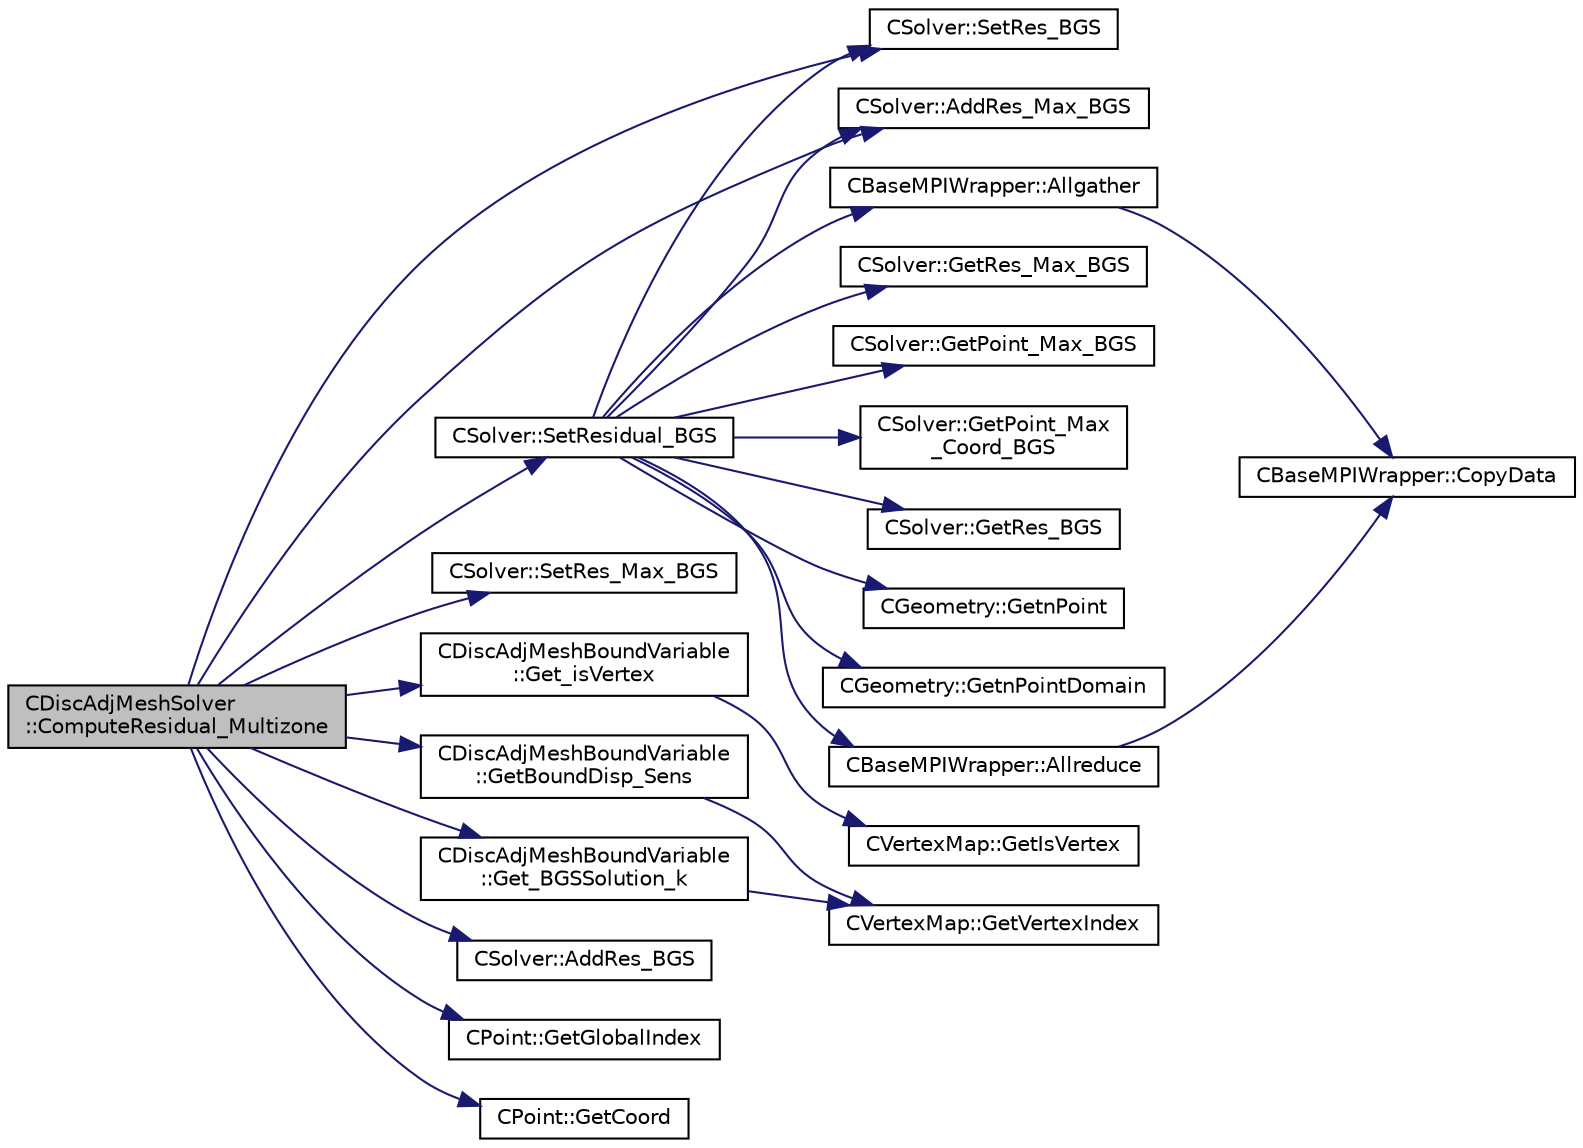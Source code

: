 digraph "CDiscAdjMeshSolver::ComputeResidual_Multizone"
{
  edge [fontname="Helvetica",fontsize="10",labelfontname="Helvetica",labelfontsize="10"];
  node [fontname="Helvetica",fontsize="10",shape=record];
  rankdir="LR";
  Node19 [label="CDiscAdjMeshSolver\l::ComputeResidual_Multizone",height=0.2,width=0.4,color="black", fillcolor="grey75", style="filled", fontcolor="black"];
  Node19 -> Node20 [color="midnightblue",fontsize="10",style="solid",fontname="Helvetica"];
  Node20 [label="CSolver::SetRes_BGS",height=0.2,width=0.4,color="black", fillcolor="white", style="filled",URL="$class_c_solver.html#a19d46e6c1923fb176ea88a7edd7e385b",tooltip="Set the residual for BGS subiterations. "];
  Node19 -> Node21 [color="midnightblue",fontsize="10",style="solid",fontname="Helvetica"];
  Node21 [label="CSolver::SetRes_Max_BGS",height=0.2,width=0.4,color="black", fillcolor="white", style="filled",URL="$class_c_solver.html#aeb849472225116f44fbdf6710ea02579",tooltip="Set the maximal residual for BGS subiterations. "];
  Node19 -> Node22 [color="midnightblue",fontsize="10",style="solid",fontname="Helvetica"];
  Node22 [label="CDiscAdjMeshBoundVariable\l::Get_isVertex",height=0.2,width=0.4,color="black", fillcolor="white", style="filled",URL="$class_c_disc_adj_mesh_bound_variable.html#af96ff2cca67c67c3f8f241b169ce16a5",tooltip="Get whether a node is on the boundary. "];
  Node22 -> Node23 [color="midnightblue",fontsize="10",style="solid",fontname="Helvetica"];
  Node23 [label="CVertexMap::GetIsVertex",height=0.2,width=0.4,color="black", fillcolor="white", style="filled",URL="$class_c_vertex_map.html#a6f9fcc87ce7ad5cdbad4728e1c39b045",tooltip="Get wheter a point is marked as vertex. "];
  Node19 -> Node24 [color="midnightblue",fontsize="10",style="solid",fontname="Helvetica"];
  Node24 [label="CDiscAdjMeshBoundVariable\l::GetBoundDisp_Sens",height=0.2,width=0.4,color="black", fillcolor="white", style="filled",URL="$class_c_disc_adj_mesh_bound_variable.html#a4bb307b8440dd28558be3fac40dadf5d",tooltip="Get the value of the sensitivity with respect to the undeformed coordinates. "];
  Node24 -> Node25 [color="midnightblue",fontsize="10",style="solid",fontname="Helvetica"];
  Node25 [label="CVertexMap::GetVertexIndex",height=0.2,width=0.4,color="black", fillcolor="white", style="filled",URL="$class_c_vertex_map.html#ae62665f7065cb9e31c2aec1ec90c0afc",tooltip="Convert a point index to vertex index. "];
  Node19 -> Node26 [color="midnightblue",fontsize="10",style="solid",fontname="Helvetica"];
  Node26 [label="CDiscAdjMeshBoundVariable\l::Get_BGSSolution_k",height=0.2,width=0.4,color="black", fillcolor="white", style="filled",URL="$class_c_disc_adj_mesh_bound_variable.html#ac025c6ab73d1b0334df08b7aaffc19cf",tooltip="Get the value of the solution in the previous BGS subiteration. "];
  Node26 -> Node25 [color="midnightblue",fontsize="10",style="solid",fontname="Helvetica"];
  Node19 -> Node27 [color="midnightblue",fontsize="10",style="solid",fontname="Helvetica"];
  Node27 [label="CSolver::AddRes_BGS",height=0.2,width=0.4,color="black", fillcolor="white", style="filled",URL="$class_c_solver.html#a850ad5e7b1b8d81ad8d967bcef81ad6e",tooltip="Adds the residual for BGS subiterations. "];
  Node19 -> Node28 [color="midnightblue",fontsize="10",style="solid",fontname="Helvetica"];
  Node28 [label="CSolver::AddRes_Max_BGS",height=0.2,width=0.4,color="black", fillcolor="white", style="filled",URL="$class_c_solver.html#a0d731347241e2f7c587d5132ebf2019d",tooltip="Adds the maximal residual for BGS subiterations. "];
  Node19 -> Node29 [color="midnightblue",fontsize="10",style="solid",fontname="Helvetica"];
  Node29 [label="CPoint::GetGlobalIndex",height=0.2,width=0.4,color="black", fillcolor="white", style="filled",URL="$class_c_point.html#ab546170a5a03ef210a75fc5531910050",tooltip="Get the global index in a parallel computation. "];
  Node19 -> Node30 [color="midnightblue",fontsize="10",style="solid",fontname="Helvetica"];
  Node30 [label="CPoint::GetCoord",height=0.2,width=0.4,color="black", fillcolor="white", style="filled",URL="$class_c_point.html#a95fe081d22e96e190cb3edcbf0d6525f",tooltip="Get the coordinates dor the control volume. "];
  Node19 -> Node31 [color="midnightblue",fontsize="10",style="solid",fontname="Helvetica"];
  Node31 [label="CSolver::SetResidual_BGS",height=0.2,width=0.4,color="black", fillcolor="white", style="filled",URL="$class_c_solver.html#ad78622b122d602d0759ab940356e328a",tooltip="Communicate the value of the max residual and RMS residual. "];
  Node31 -> Node20 [color="midnightblue",fontsize="10",style="solid",fontname="Helvetica"];
  Node31 -> Node32 [color="midnightblue",fontsize="10",style="solid",fontname="Helvetica"];
  Node32 [label="CSolver::GetRes_BGS",height=0.2,width=0.4,color="black", fillcolor="white", style="filled",URL="$class_c_solver.html#a83cd1ade482300b90aa8ccc6aad03acd",tooltip="Get the residual for BGS subiterations. "];
  Node31 -> Node33 [color="midnightblue",fontsize="10",style="solid",fontname="Helvetica"];
  Node33 [label="CGeometry::GetnPoint",height=0.2,width=0.4,color="black", fillcolor="white", style="filled",URL="$class_c_geometry.html#aa68b666b38f4d2c7021736ae86940f44",tooltip="Get number of points. "];
  Node31 -> Node34 [color="midnightblue",fontsize="10",style="solid",fontname="Helvetica"];
  Node34 [label="CGeometry::GetnPointDomain",height=0.2,width=0.4,color="black", fillcolor="white", style="filled",URL="$class_c_geometry.html#a4fc7de3bff7b6f8c35717016d6f8fcb2",tooltip="Get number of real points (that belong to the domain). "];
  Node31 -> Node35 [color="midnightblue",fontsize="10",style="solid",fontname="Helvetica"];
  Node35 [label="CBaseMPIWrapper::Allreduce",height=0.2,width=0.4,color="black", fillcolor="white", style="filled",URL="$class_c_base_m_p_i_wrapper.html#a637b6fd917a8ca91ce748ba88e0d66b6"];
  Node35 -> Node36 [color="midnightblue",fontsize="10",style="solid",fontname="Helvetica"];
  Node36 [label="CBaseMPIWrapper::CopyData",height=0.2,width=0.4,color="black", fillcolor="white", style="filled",URL="$class_c_base_m_p_i_wrapper.html#a4725cc1dd65b161b483e812a538a5e36"];
  Node31 -> Node37 [color="midnightblue",fontsize="10",style="solid",fontname="Helvetica"];
  Node37 [label="CSolver::GetRes_Max_BGS",height=0.2,width=0.4,color="black", fillcolor="white", style="filled",URL="$class_c_solver.html#a0663639c53a377bdaa1c66b8ad026ace",tooltip="Get the maximal residual for BGS subiterations. "];
  Node31 -> Node38 [color="midnightblue",fontsize="10",style="solid",fontname="Helvetica"];
  Node38 [label="CSolver::GetPoint_Max_BGS",height=0.2,width=0.4,color="black", fillcolor="white", style="filled",URL="$class_c_solver.html#ad858890f4a6dac8b7be18e9cee0e6440",tooltip="Get the maximal residual, this is useful for the convergence history. "];
  Node31 -> Node39 [color="midnightblue",fontsize="10",style="solid",fontname="Helvetica"];
  Node39 [label="CSolver::GetPoint_Max\l_Coord_BGS",height=0.2,width=0.4,color="black", fillcolor="white", style="filled",URL="$class_c_solver.html#a593491f3d8806bb331eb35fc7b254663",tooltip="Get the location of the maximal residual, this is useful for the convergence history. "];
  Node31 -> Node40 [color="midnightblue",fontsize="10",style="solid",fontname="Helvetica"];
  Node40 [label="CBaseMPIWrapper::Allgather",height=0.2,width=0.4,color="black", fillcolor="white", style="filled",URL="$class_c_base_m_p_i_wrapper.html#a55195abbb7206e08a4933fa53cd41923"];
  Node40 -> Node36 [color="midnightblue",fontsize="10",style="solid",fontname="Helvetica"];
  Node31 -> Node28 [color="midnightblue",fontsize="10",style="solid",fontname="Helvetica"];
}
